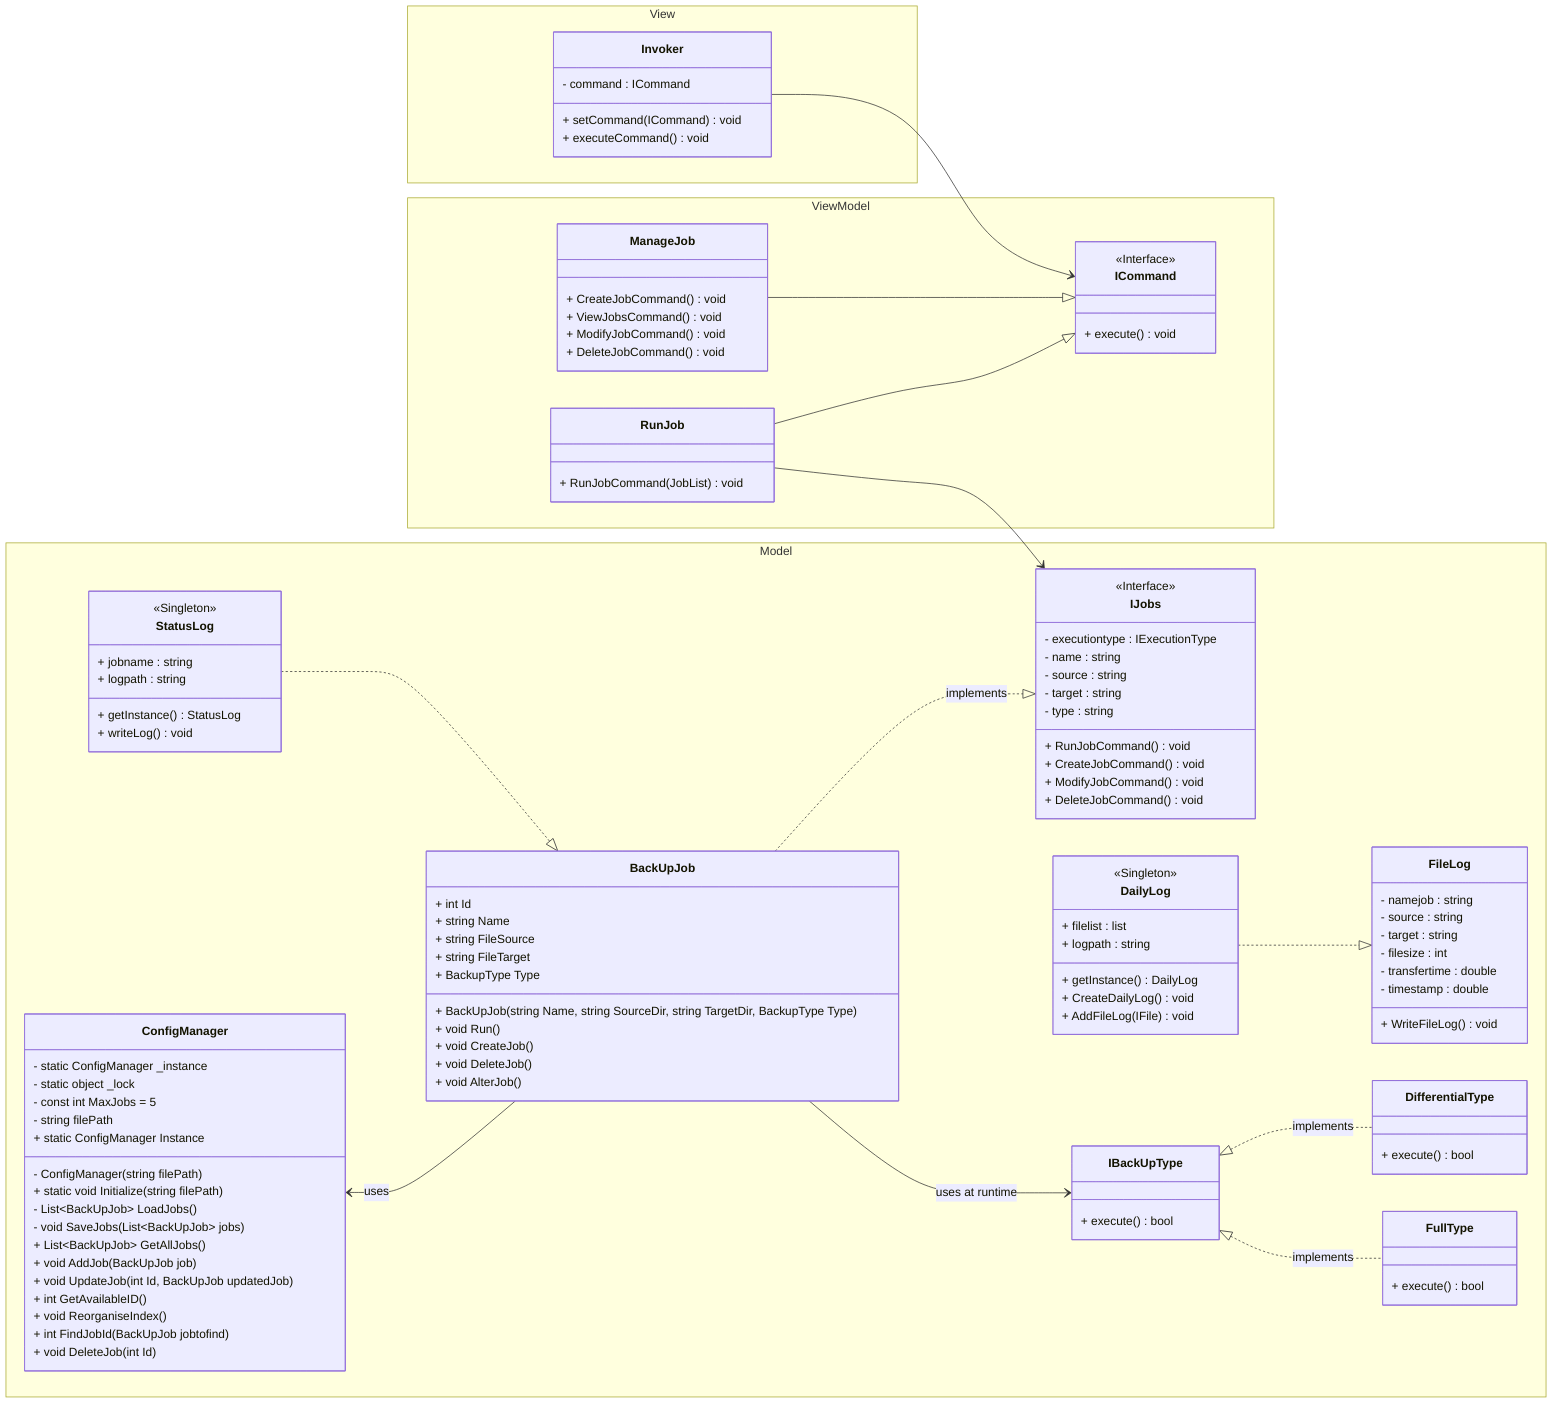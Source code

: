classDiagram
direction LR

namespace View{
    class Invoker{
        - command : ICommand
        + setCommand(ICommand) void
        + executeCommand() void
    }
}

namespace ViewModel{

    class ManageJob{
        + CreateJobCommand() void
        + ViewJobsCommand() void
        + ModifyJobCommand() void
        + DeleteJobCommand() void
    }

    class ICommand{
        + execute() void
    }

    class RunJob{
        + RunJobCommand(JobList) void
    }
}

<<Interface>> ICommand

Invoker --> ICommand

ManageJob --|> ICommand
RunJob --|> ICommand

namespace Model{
    class IJobs{
        - executiontype : IExecutionType
        - name : string
        - source : string
        - target : string
        - type : string
        + RunJobCommand() void
        + CreateJobCommand() void
        + ModifyJobCommand() void
        + DeleteJobCommand() void
    }

    class BackUpJob {
        + int Id
        + string Name
        + string FileSource
        + string FileTarget
        + BackupType Type
        + BackUpJob(string Name, string SourceDir, string TargetDir, BackupType Type)
        + void Run()
        + void CreateJob()
        + void DeleteJob()
        + void AlterJob()
    }

    class StatusLog{
        + jobname : string
        + logpath : string
        + getInstance() StatusLog
        + writeLog() void
    }

    class DailyLog{
        + filelist : list<IFile>
        + logpath : string
        + getInstance() DailyLog
        + CreateDailyLog() void
        + AddFileLog(IFile) void
    }

    class FileLog{
        - namejob : string
        - source : string
        - target : string
        - filesize : int
        - transfertime : double
        - timestamp : double
        + WriteFileLog() void
    }

class ConfigManager {
        - static ConfigManager _instance
        - static object _lock
        - const int MaxJobs = 5
        - string filePath
        - ConfigManager(string filePath)
        + static ConfigManager Instance
        + static void Initialize(string filePath)
        - List~BackUpJob~ LoadJobs()
        - void SaveJobs(List~BackUpJob~ jobs)
        + List~BackUpJob~ GetAllJobs()
        + void AddJob(BackUpJob job)
        + void UpdateJob(int Id, BackUpJob updatedJob)
        + int GetAvailableID()
        + void ReorganiseIndex()
        + int FindJobId(BackUpJob jobtofind)
        + void DeleteJob(int Id)
    }
        class IBackUpType{
        + execute() bool
    }

    class DifferentialType{
        + execute() bool
    }

    class FullType{
        + execute() bool
    }
}

<<Interface>> IJobs
<<Singleton>> StatusLog
<<Singleton>> DailyLog

RunJob --> IJobs

StatusLog ..|> BackUpJob

DailyLog ..|> FileLog

ConfigManager <-- BackUpJob : uses
BackUpJob ..|> IJobs : implements

BackUpJob --> IBackUpType : uses at runtime
IBackUpType <|.. FullType : implements
IBackUpType <|.. DifferentialType : implements